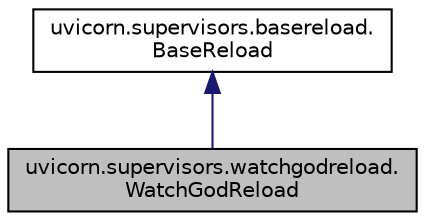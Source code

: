digraph "uvicorn.supervisors.watchgodreload.WatchGodReload"
{
 // LATEX_PDF_SIZE
  edge [fontname="Helvetica",fontsize="10",labelfontname="Helvetica",labelfontsize="10"];
  node [fontname="Helvetica",fontsize="10",shape=record];
  Node1 [label="uvicorn.supervisors.watchgodreload.\lWatchGodReload",height=0.2,width=0.4,color="black", fillcolor="grey75", style="filled", fontcolor="black",tooltip=" "];
  Node2 -> Node1 [dir="back",color="midnightblue",fontsize="10",style="solid",fontname="Helvetica"];
  Node2 [label="uvicorn.supervisors.basereload.\lBaseReload",height=0.2,width=0.4,color="black", fillcolor="white", style="filled",URL="$classuvicorn_1_1supervisors_1_1basereload_1_1BaseReload.html",tooltip=" "];
}
